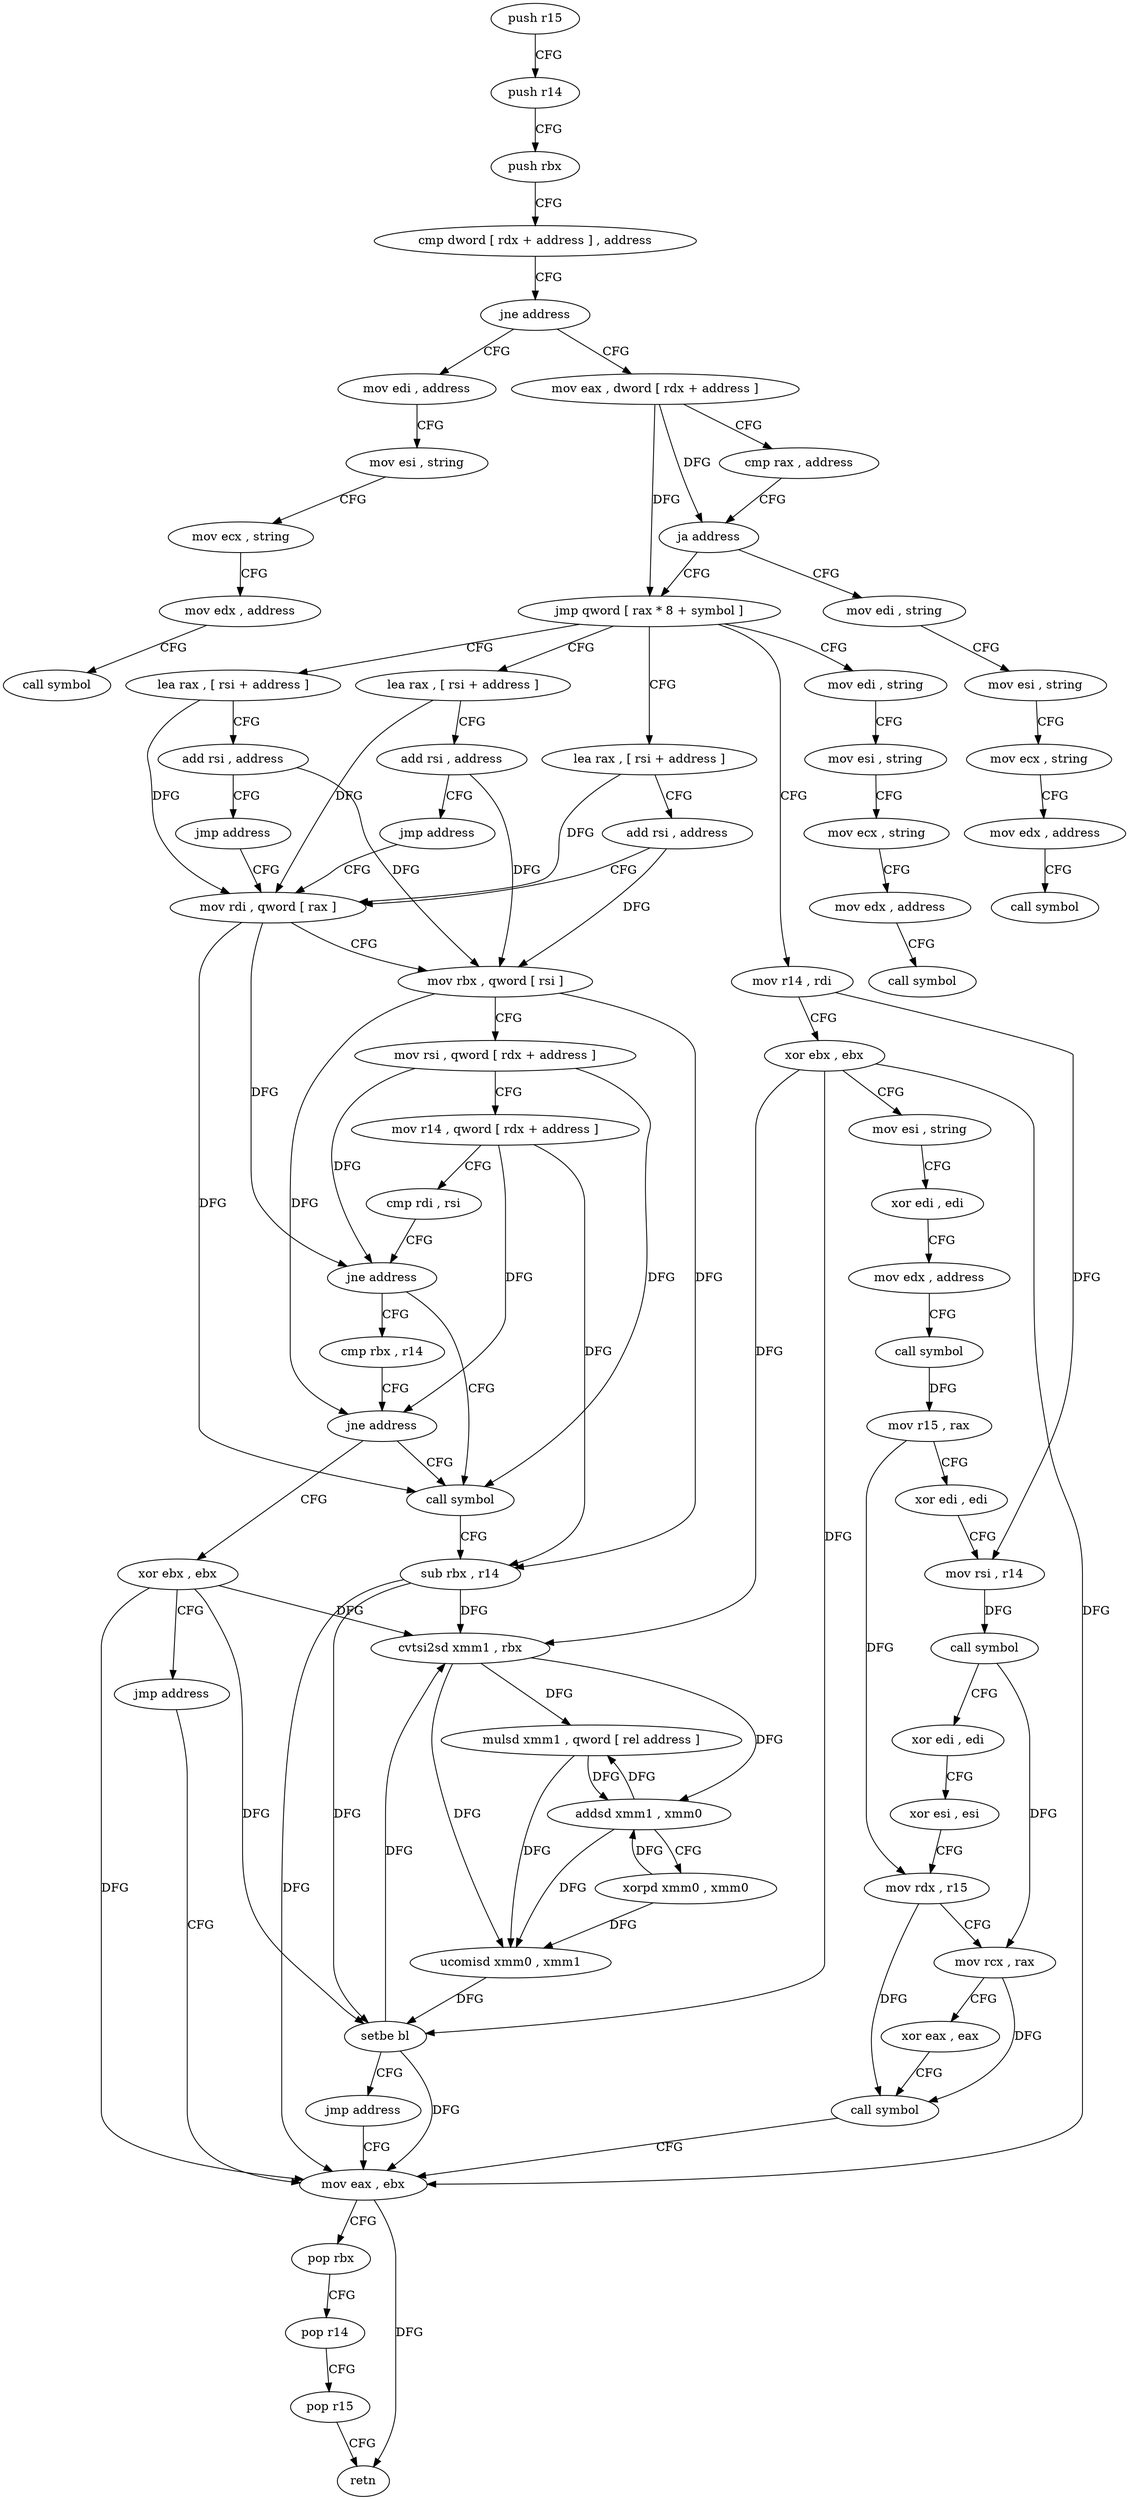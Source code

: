 digraph "func" {
"4213360" [label = "push r15" ]
"4213362" [label = "push r14" ]
"4213364" [label = "push rbx" ]
"4213365" [label = "cmp dword [ rdx + address ] , address" ]
"4213369" [label = "jne address" ]
"4213549" [label = "mov edi , address" ]
"4213375" [label = "mov eax , dword [ rdx + address ]" ]
"4213554" [label = "mov esi , string" ]
"4213559" [label = "mov ecx , string" ]
"4213564" [label = "mov edx , address" ]
"4213569" [label = "call symbol" ]
"4213378" [label = "cmp rax , address" ]
"4213382" [label = "ja address" ]
"4213574" [label = "mov edi , string" ]
"4213388" [label = "jmp qword [ rax * 8 + symbol ]" ]
"4213579" [label = "mov esi , string" ]
"4213584" [label = "mov ecx , string" ]
"4213589" [label = "mov edx , address" ]
"4213594" [label = "call symbol" ]
"4213395" [label = "lea rax , [ rsi + address ]" ]
"4213405" [label = "lea rax , [ rsi + address ]" ]
"4213415" [label = "lea rax , [ rsi + address ]" ]
"4213489" [label = "mov r14 , rdi" ]
"4213599" [label = "mov edi , string" ]
"4213399" [label = "add rsi , address" ]
"4213403" [label = "jmp address" ]
"4213423" [label = "mov rdi , qword [ rax ]" ]
"4213409" [label = "add rsi , address" ]
"4213413" [label = "jmp address" ]
"4213419" [label = "add rsi , address" ]
"4213492" [label = "xor ebx , ebx" ]
"4213494" [label = "mov esi , string" ]
"4213499" [label = "xor edi , edi" ]
"4213501" [label = "mov edx , address" ]
"4213506" [label = "call symbol" ]
"4213511" [label = "mov r15 , rax" ]
"4213514" [label = "xor edi , edi" ]
"4213516" [label = "mov rsi , r14" ]
"4213519" [label = "call symbol" ]
"4213524" [label = "xor edi , edi" ]
"4213526" [label = "xor esi , esi" ]
"4213528" [label = "mov rdx , r15" ]
"4213531" [label = "mov rcx , rax" ]
"4213534" [label = "xor eax , eax" ]
"4213536" [label = "call symbol" ]
"4213541" [label = "mov eax , ebx" ]
"4213604" [label = "mov esi , string" ]
"4213609" [label = "mov ecx , string" ]
"4213614" [label = "mov edx , address" ]
"4213619" [label = "call symbol" ]
"4213426" [label = "mov rbx , qword [ rsi ]" ]
"4213429" [label = "mov rsi , qword [ rdx + address ]" ]
"4213433" [label = "mov r14 , qword [ rdx + address ]" ]
"4213437" [label = "cmp rdi , rsi" ]
"4213440" [label = "jne address" ]
"4213451" [label = "call symbol" ]
"4213442" [label = "cmp rbx , r14" ]
"4213456" [label = "sub rbx , r14" ]
"4213459" [label = "cvtsi2sd xmm1 , rbx" ]
"4213464" [label = "mulsd xmm1 , qword [ rel address ]" ]
"4213472" [label = "addsd xmm1 , xmm0" ]
"4213476" [label = "xorpd xmm0 , xmm0" ]
"4213480" [label = "ucomisd xmm0 , xmm1" ]
"4213484" [label = "setbe bl" ]
"4213487" [label = "jmp address" ]
"4213445" [label = "jne address" ]
"4213447" [label = "xor ebx , ebx" ]
"4213543" [label = "pop rbx" ]
"4213544" [label = "pop r14" ]
"4213546" [label = "pop r15" ]
"4213548" [label = "retn" ]
"4213449" [label = "jmp address" ]
"4213360" -> "4213362" [ label = "CFG" ]
"4213362" -> "4213364" [ label = "CFG" ]
"4213364" -> "4213365" [ label = "CFG" ]
"4213365" -> "4213369" [ label = "CFG" ]
"4213369" -> "4213549" [ label = "CFG" ]
"4213369" -> "4213375" [ label = "CFG" ]
"4213549" -> "4213554" [ label = "CFG" ]
"4213375" -> "4213378" [ label = "CFG" ]
"4213375" -> "4213382" [ label = "DFG" ]
"4213375" -> "4213388" [ label = "DFG" ]
"4213554" -> "4213559" [ label = "CFG" ]
"4213559" -> "4213564" [ label = "CFG" ]
"4213564" -> "4213569" [ label = "CFG" ]
"4213378" -> "4213382" [ label = "CFG" ]
"4213382" -> "4213574" [ label = "CFG" ]
"4213382" -> "4213388" [ label = "CFG" ]
"4213574" -> "4213579" [ label = "CFG" ]
"4213388" -> "4213395" [ label = "CFG" ]
"4213388" -> "4213405" [ label = "CFG" ]
"4213388" -> "4213415" [ label = "CFG" ]
"4213388" -> "4213489" [ label = "CFG" ]
"4213388" -> "4213599" [ label = "CFG" ]
"4213579" -> "4213584" [ label = "CFG" ]
"4213584" -> "4213589" [ label = "CFG" ]
"4213589" -> "4213594" [ label = "CFG" ]
"4213395" -> "4213399" [ label = "CFG" ]
"4213395" -> "4213423" [ label = "DFG" ]
"4213405" -> "4213409" [ label = "CFG" ]
"4213405" -> "4213423" [ label = "DFG" ]
"4213415" -> "4213419" [ label = "CFG" ]
"4213415" -> "4213423" [ label = "DFG" ]
"4213489" -> "4213492" [ label = "CFG" ]
"4213489" -> "4213516" [ label = "DFG" ]
"4213599" -> "4213604" [ label = "CFG" ]
"4213399" -> "4213403" [ label = "CFG" ]
"4213399" -> "4213426" [ label = "DFG" ]
"4213403" -> "4213423" [ label = "CFG" ]
"4213423" -> "4213426" [ label = "CFG" ]
"4213423" -> "4213440" [ label = "DFG" ]
"4213423" -> "4213451" [ label = "DFG" ]
"4213409" -> "4213413" [ label = "CFG" ]
"4213409" -> "4213426" [ label = "DFG" ]
"4213413" -> "4213423" [ label = "CFG" ]
"4213419" -> "4213423" [ label = "CFG" ]
"4213419" -> "4213426" [ label = "DFG" ]
"4213492" -> "4213494" [ label = "CFG" ]
"4213492" -> "4213541" [ label = "DFG" ]
"4213492" -> "4213459" [ label = "DFG" ]
"4213492" -> "4213484" [ label = "DFG" ]
"4213494" -> "4213499" [ label = "CFG" ]
"4213499" -> "4213501" [ label = "CFG" ]
"4213501" -> "4213506" [ label = "CFG" ]
"4213506" -> "4213511" [ label = "DFG" ]
"4213511" -> "4213514" [ label = "CFG" ]
"4213511" -> "4213528" [ label = "DFG" ]
"4213514" -> "4213516" [ label = "CFG" ]
"4213516" -> "4213519" [ label = "DFG" ]
"4213519" -> "4213524" [ label = "CFG" ]
"4213519" -> "4213531" [ label = "DFG" ]
"4213524" -> "4213526" [ label = "CFG" ]
"4213526" -> "4213528" [ label = "CFG" ]
"4213528" -> "4213531" [ label = "CFG" ]
"4213528" -> "4213536" [ label = "DFG" ]
"4213531" -> "4213534" [ label = "CFG" ]
"4213531" -> "4213536" [ label = "DFG" ]
"4213534" -> "4213536" [ label = "CFG" ]
"4213536" -> "4213541" [ label = "CFG" ]
"4213541" -> "4213543" [ label = "CFG" ]
"4213541" -> "4213548" [ label = "DFG" ]
"4213604" -> "4213609" [ label = "CFG" ]
"4213609" -> "4213614" [ label = "CFG" ]
"4213614" -> "4213619" [ label = "CFG" ]
"4213426" -> "4213429" [ label = "CFG" ]
"4213426" -> "4213456" [ label = "DFG" ]
"4213426" -> "4213445" [ label = "DFG" ]
"4213429" -> "4213433" [ label = "CFG" ]
"4213429" -> "4213440" [ label = "DFG" ]
"4213429" -> "4213451" [ label = "DFG" ]
"4213433" -> "4213437" [ label = "CFG" ]
"4213433" -> "4213456" [ label = "DFG" ]
"4213433" -> "4213445" [ label = "DFG" ]
"4213437" -> "4213440" [ label = "CFG" ]
"4213440" -> "4213451" [ label = "CFG" ]
"4213440" -> "4213442" [ label = "CFG" ]
"4213451" -> "4213456" [ label = "CFG" ]
"4213442" -> "4213445" [ label = "CFG" ]
"4213456" -> "4213459" [ label = "DFG" ]
"4213456" -> "4213541" [ label = "DFG" ]
"4213456" -> "4213484" [ label = "DFG" ]
"4213459" -> "4213464" [ label = "DFG" ]
"4213459" -> "4213472" [ label = "DFG" ]
"4213459" -> "4213480" [ label = "DFG" ]
"4213464" -> "4213472" [ label = "DFG" ]
"4213464" -> "4213480" [ label = "DFG" ]
"4213472" -> "4213476" [ label = "CFG" ]
"4213472" -> "4213464" [ label = "DFG" ]
"4213472" -> "4213480" [ label = "DFG" ]
"4213476" -> "4213480" [ label = "DFG" ]
"4213476" -> "4213472" [ label = "DFG" ]
"4213480" -> "4213484" [ label = "DFG" ]
"4213484" -> "4213487" [ label = "CFG" ]
"4213484" -> "4213541" [ label = "DFG" ]
"4213484" -> "4213459" [ label = "DFG" ]
"4213487" -> "4213541" [ label = "CFG" ]
"4213445" -> "4213451" [ label = "CFG" ]
"4213445" -> "4213447" [ label = "CFG" ]
"4213447" -> "4213449" [ label = "CFG" ]
"4213447" -> "4213541" [ label = "DFG" ]
"4213447" -> "4213459" [ label = "DFG" ]
"4213447" -> "4213484" [ label = "DFG" ]
"4213543" -> "4213544" [ label = "CFG" ]
"4213544" -> "4213546" [ label = "CFG" ]
"4213546" -> "4213548" [ label = "CFG" ]
"4213449" -> "4213541" [ label = "CFG" ]
}
